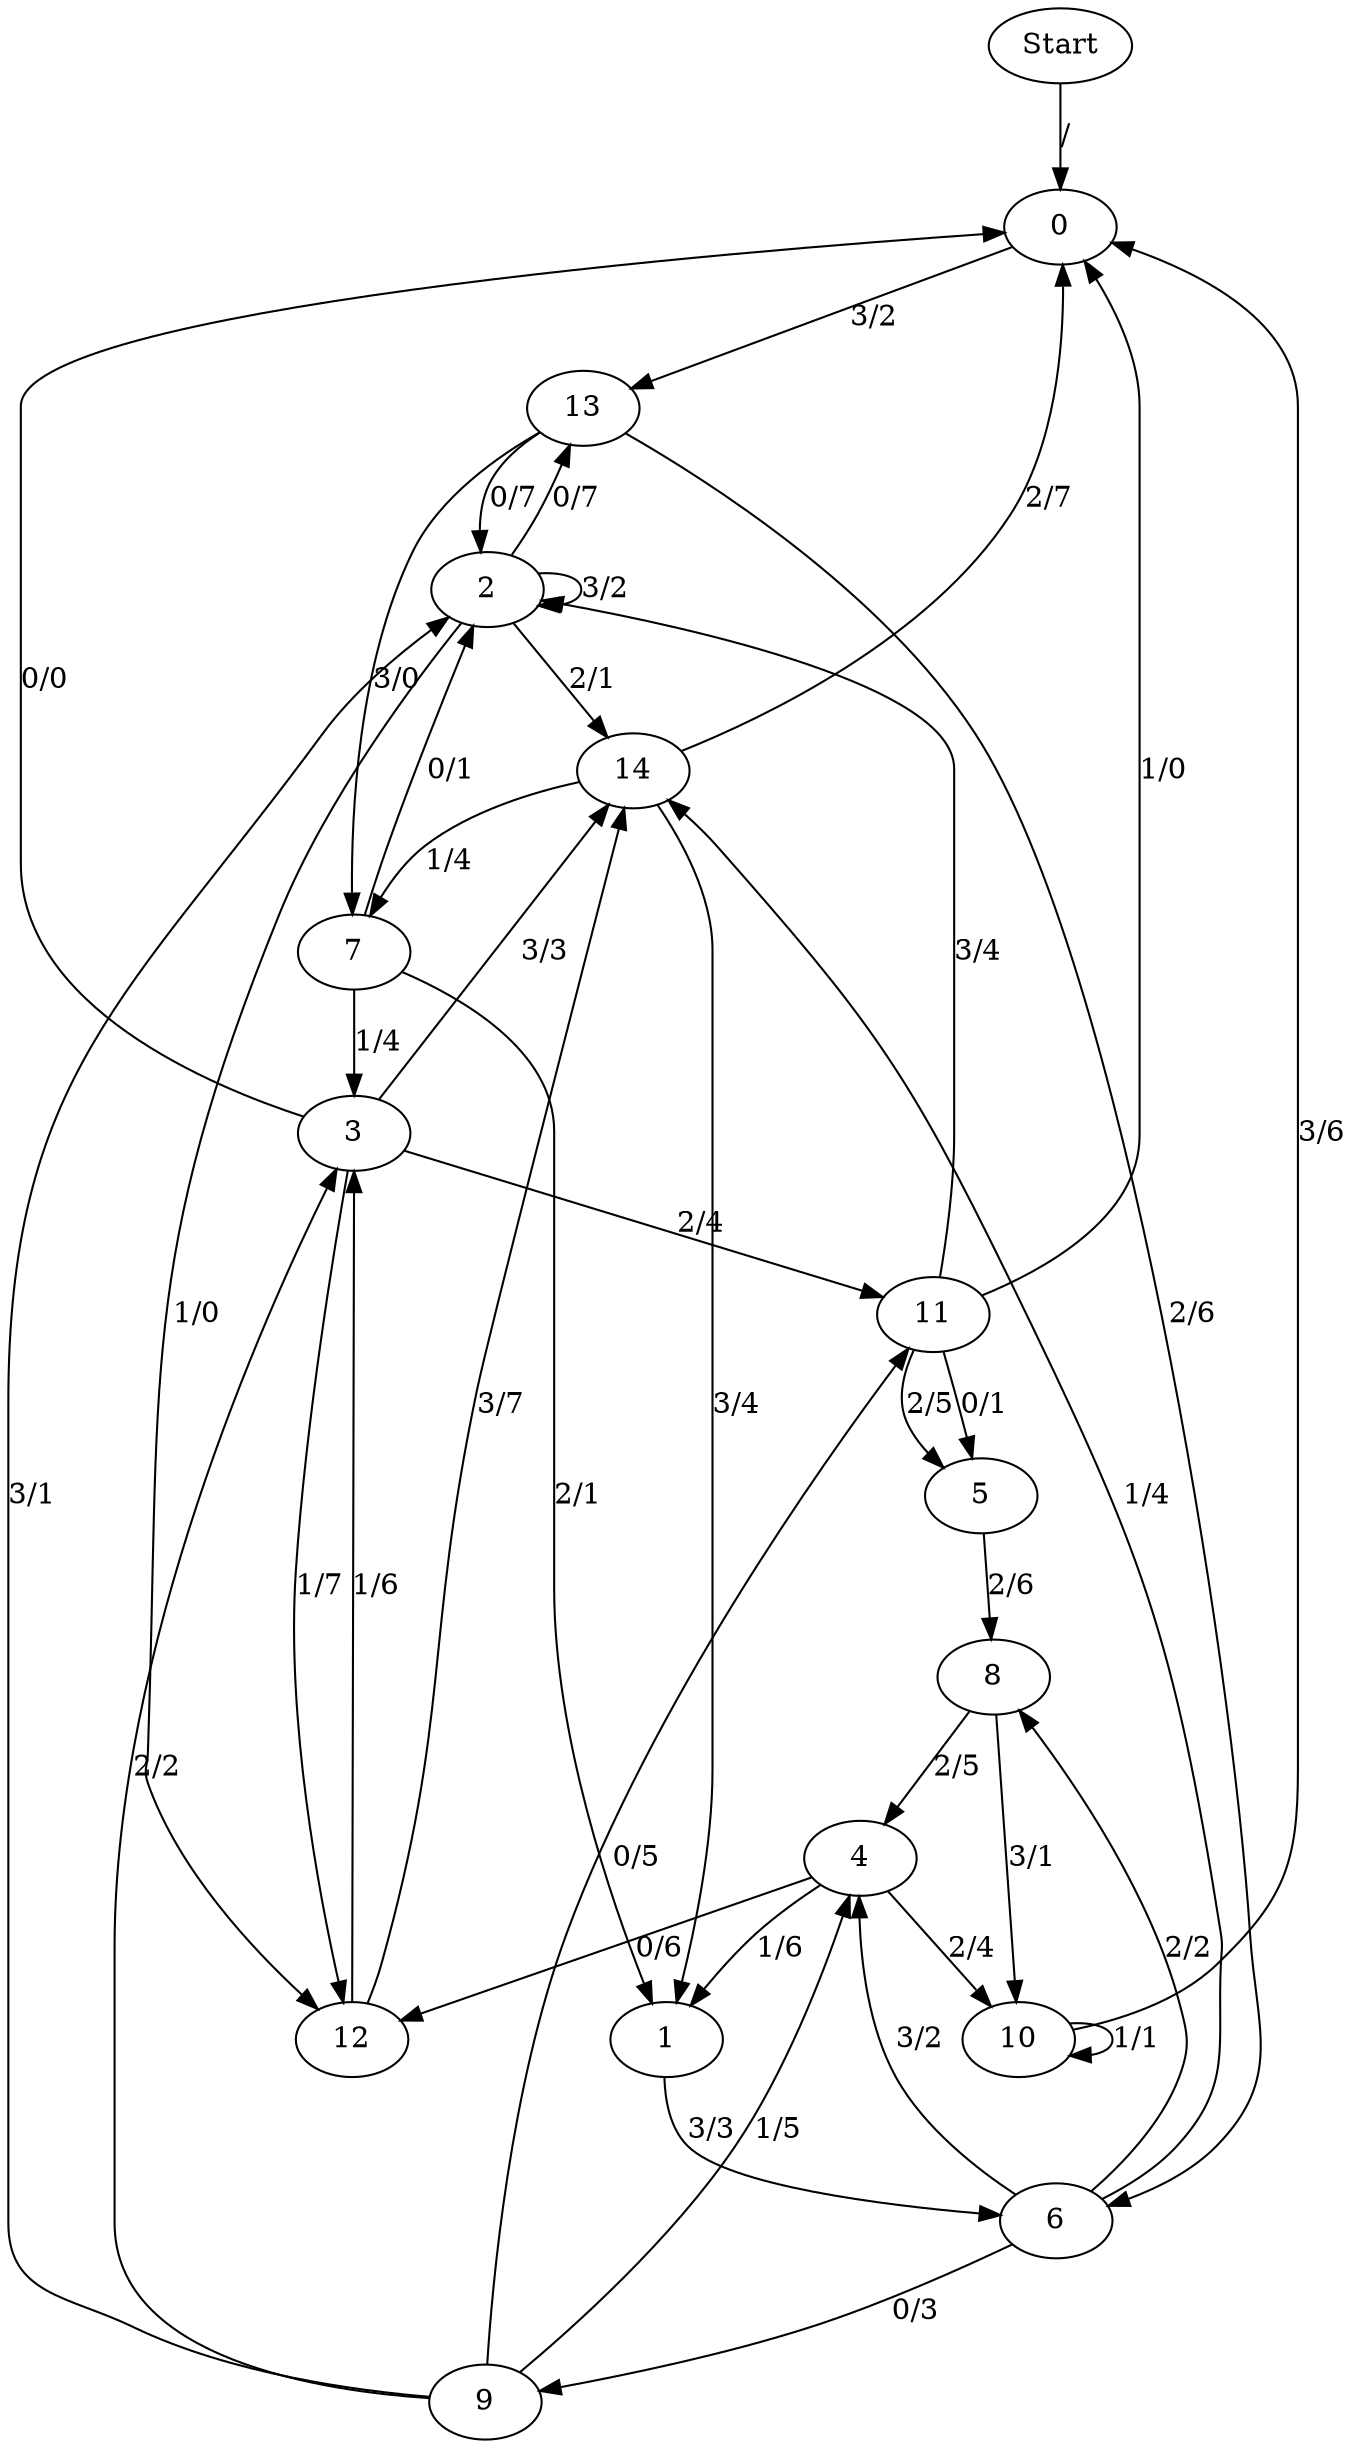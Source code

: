 digraph {
	Start -> 0 [label="/"]
	0 -> 13 [label="3/2"]
	12 -> 14 [label="3/7"]
	12 -> 3 [label="1/6"]
	3 -> 11 [label="2/4"]
	3 -> 14 [label="3/3"]
	3 -> 0 [label="0/0"]
	3 -> 12 [label="1/7"]
	11 -> 5 [label="2/5"]
	11 -> 2 [label="3/4"]
	11 -> 5 [label="0/1"]
	11 -> 0 [label="1/0"]
	5 -> 8 [label="2/6"]
	8 -> 4 [label="2/5"]
	8 -> 10 [label="3/1"]
	4 -> 12 [label="0/6"]
	4 -> 1 [label="1/6"]
	4 -> 10 [label="2/4"]
	10 -> 0 [label="3/6"]
	10 -> 10 [label="1/1"]
	13 -> 7 [label="3/0"]
	13 -> 2 [label="0/7"]
	13 -> 6 [label="2/6"]
	2 -> 13 [label="0/7"]
	2 -> 12 [label="1/0"]
	2 -> 14 [label="2/1"]
	2 -> 2 [label="3/2"]
	14 -> 7 [label="1/4"]
	14 -> 0 [label="2/7"]
	14 -> 1 [label="3/4"]
	7 -> 1 [label="2/1"]
	7 -> 2 [label="0/1"]
	7 -> 3 [label="1/4"]
	1 -> 6 [label="3/3"]
	6 -> 14 [label="1/4"]
	6 -> 8 [label="2/2"]
	6 -> 4 [label="3/2"]
	6 -> 9 [label="0/3"]
	9 -> 4 [label="1/5"]
	9 -> 3 [label="2/2"]
	9 -> 2 [label="3/1"]
	9 -> 11 [label="0/5"]
}